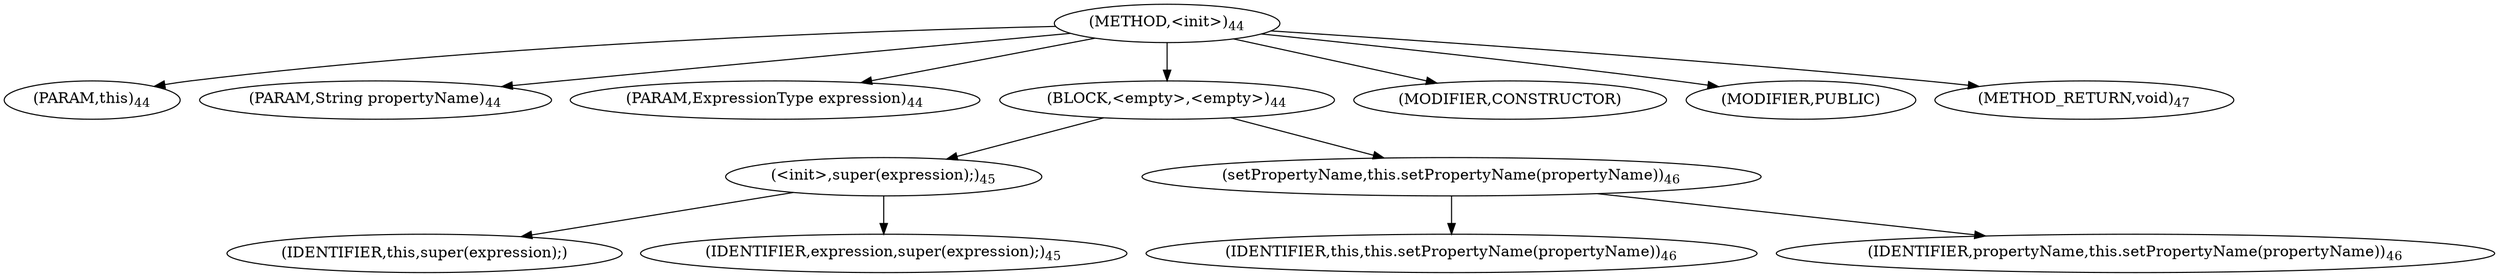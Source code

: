 digraph "&lt;init&gt;" {  
"40" [label = <(METHOD,&lt;init&gt;)<SUB>44</SUB>> ]
"4" [label = <(PARAM,this)<SUB>44</SUB>> ]
"41" [label = <(PARAM,String propertyName)<SUB>44</SUB>> ]
"42" [label = <(PARAM,ExpressionType expression)<SUB>44</SUB>> ]
"43" [label = <(BLOCK,&lt;empty&gt;,&lt;empty&gt;)<SUB>44</SUB>> ]
"44" [label = <(&lt;init&gt;,super(expression);)<SUB>45</SUB>> ]
"3" [label = <(IDENTIFIER,this,super(expression);)> ]
"45" [label = <(IDENTIFIER,expression,super(expression);)<SUB>45</SUB>> ]
"46" [label = <(setPropertyName,this.setPropertyName(propertyName))<SUB>46</SUB>> ]
"5" [label = <(IDENTIFIER,this,this.setPropertyName(propertyName))<SUB>46</SUB>> ]
"47" [label = <(IDENTIFIER,propertyName,this.setPropertyName(propertyName))<SUB>46</SUB>> ]
"48" [label = <(MODIFIER,CONSTRUCTOR)> ]
"49" [label = <(MODIFIER,PUBLIC)> ]
"50" [label = <(METHOD_RETURN,void)<SUB>47</SUB>> ]
  "40" -> "4" 
  "40" -> "41" 
  "40" -> "42" 
  "40" -> "43" 
  "40" -> "48" 
  "40" -> "49" 
  "40" -> "50" 
  "43" -> "44" 
  "43" -> "46" 
  "44" -> "3" 
  "44" -> "45" 
  "46" -> "5" 
  "46" -> "47" 
}
